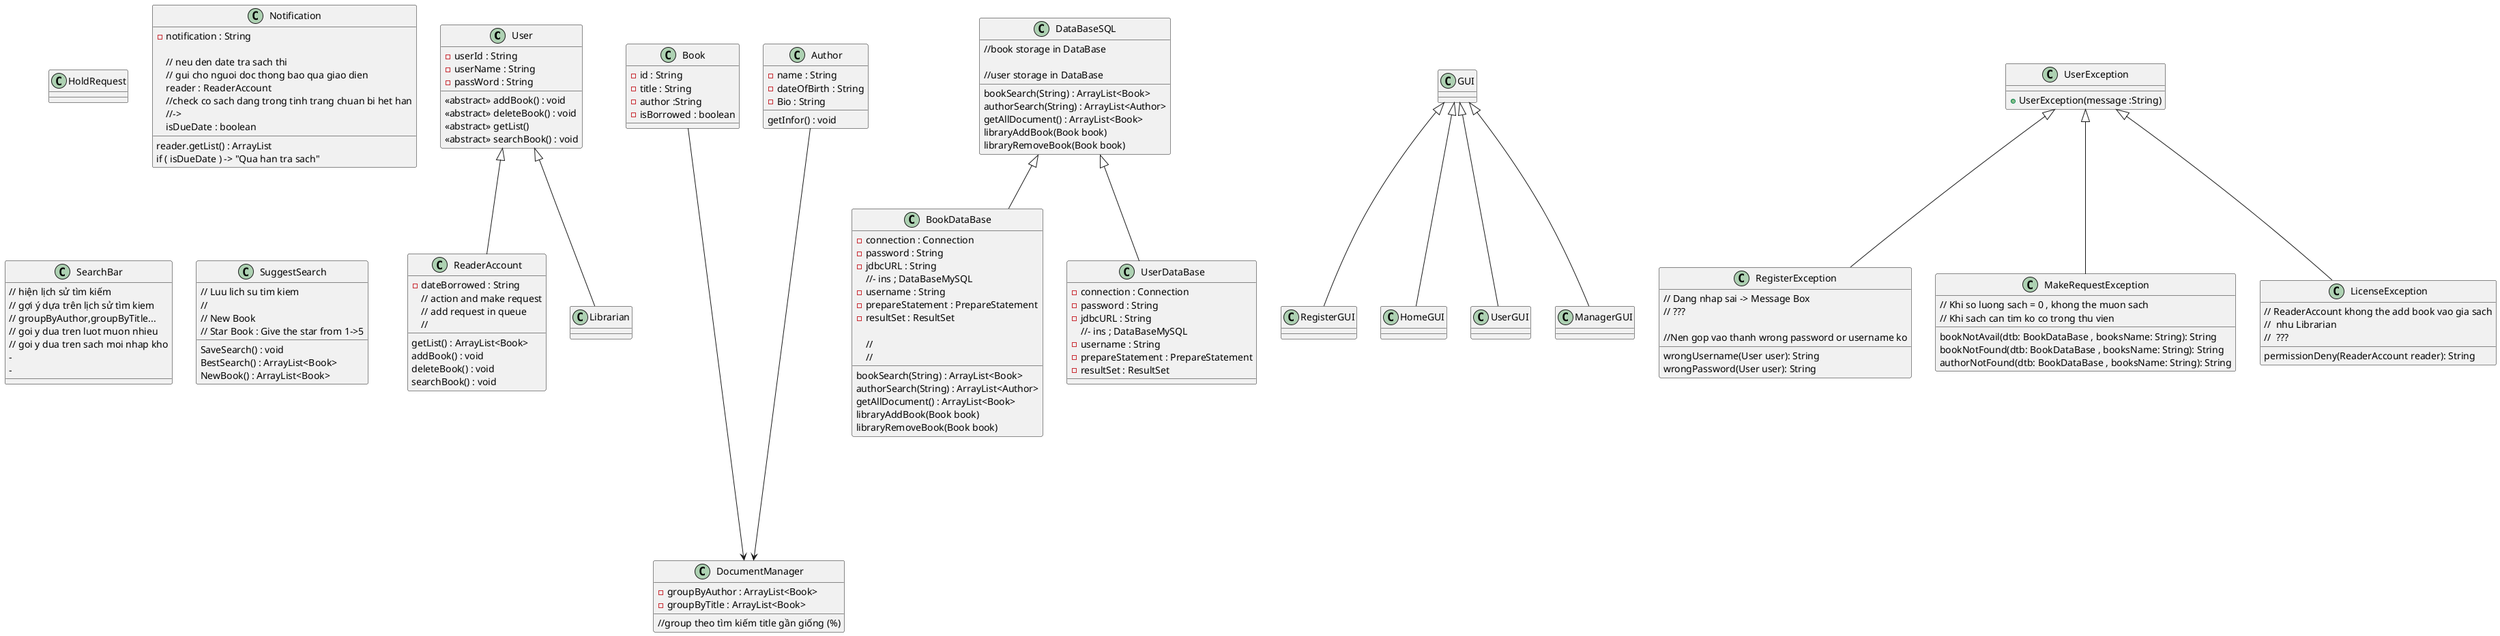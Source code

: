 @startuml
'https://plantuml.com/sequence-diagram

class User {
 - userId : String
 - userName : String
 - passWord : String
 <<abstract>> addBook() : void
 <<abstract>> deleteBook() : void
 <<abstract>> getList()
 <<abstract>> searchBook() : void
}

class ReaderAccount extends User {
    - dateBorrowed : String
    // action and make request
    // add request in queue
    //
    getList() : ArrayList<Book>
    addBook() : void
    deleteBook() : void
    searchBook() : void
}
class Librarian extends User {

}

class HoldRequest {

}

class Notification {

    - notification : String

    // neu den date tra sach thi
    // gui cho nguoi doc thong bao qua giao dien
    reader : ReaderAccount
    reader.getList() : ArrayList
    //check co sach dang trong tinh trang chuan bi het han
    //->
    isDueDate : boolean
    if ( isDueDate ) -> "Qua han tra sach"
}

class Book {
  - id : String
  - title : String
  - author :String
  - isBorrowed : boolean
}

class DocumentManager {
    - groupByAuthor : ArrayList<Book>
    - groupByTitle : ArrayList<Book>
    //group theo tìm kiếm title gần giống (%)
}

class Author {
    - name : String
    - dateOfBirth : String
    - Bio : String
    getInfor() : void
}

Author----->DocumentManager
Book-----> DocumentManager

class DataBaseSQL {

     //book storage in DataBase
     bookSearch(String) : ArrayList<Book>
     authorSearch(String) : ArrayList<Author>
     getAllDocument() : ArrayList<Book>
     libraryAddBook(Book book)
     libraryRemoveBook(Book book)

     //user storage in DataBase

}

class BookDataBase extends DataBaseSQL {
    - connection : Connection
    - password : String
    - jdbcURL : String
    //- ins ; DataBaseMySQL
    - username : String
    - prepareStatement : PrepareStatement
    - resultSet : ResultSet

    bookSearch(String) : ArrayList<Book>
    authorSearch(String) : ArrayList<Author>
    //
    getAllDocument() : ArrayList<Book>
    //
    libraryAddBook(Book book)
    libraryRemoveBook(Book book)
}

class UserDataBase extends DataBaseSQL {
    - connection : Connection
    - password : String
    - jdbcURL : String
        //- ins ; DataBaseMySQL
    - username : String
    - prepareStatement : PrepareStatement
    - resultSet : ResultSet

}
class SearchBar {
    // hiện lịch sử tìm kiếm
    // gợi ý dựa trên lịch sử tìm kiem
    // groupByAuthor,groupByTitle...
    // goi y dua tren luot muon nhieu
    // goi y dua tren sach moi nhap kho
    -
    -
}

class SuggestSearch {
    // Luu lich su tim kiem
    SaveSearch() : void
    //
    BestSearch() : ArrayList<Book>
    // New Book
    NewBook() : ArrayList<Book>
    // Star Book : Give the star from 1->5

}

class GUI {}
class RegisterGUI extends GUI {}
class HomeGUI extends GUI {}
class UserGUI extends GUI {}
class ManagerGUI extends GUI {}

class UserException {
    + UserException(message :String)
}
class RegisterException extends UserException {
    // Dang nhap sai -> Message Box
    // ???

    //Nen gop vao thanh wrong password or username ko
    wrongUsername(User user): String
    wrongPassword(User user): String
}

class MakeRequestException extends UserException {
    // Khi so luong sach = 0 , khong the muon sach
    // Khi sach can tim ko co trong thu vien

    bookNotAvail(dtb: BookDataBase , booksName: String): String
    bookNotFound(dtb: BookDataBase , booksName: String): String
    authorNotFound(dtb: BookDataBase , booksName: String): String
}

class LicenseException extends UserException {
    // ReaderAccount khong the add book vao gia sach
    //  nhu Librarian
    //  ???

    permissionDeny(ReaderAccount reader): String
}


@enduml